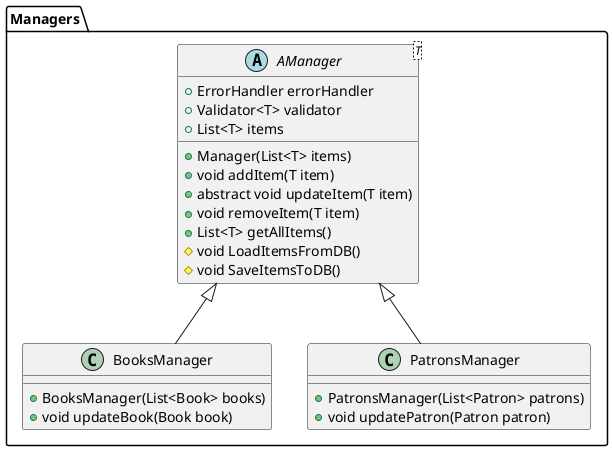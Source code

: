@startuml Managers

package "Managers" {
    abstract class AManager<T> {
        +ErrorHandler errorHandler
        +Validator<T> validator
        +List<T> items
        +Manager(List<T> items)
        +void addItem(T item)
        +abstract void updateItem(T item)
        +void removeItem(T item)
        +List<T> getAllItems()
        #void LoadItemsFromDB()
        #void SaveItemsToDB()
    }

    class BooksManager extends AManager {
        +BooksManager(List<Book> books)
        +void updateBook(Book book)
    }

    class PatronsManager extends AManager {
        +PatronsManager(List<Patron> patrons)
        +void updatePatron(Patron patron)
    }
}

@enduml
